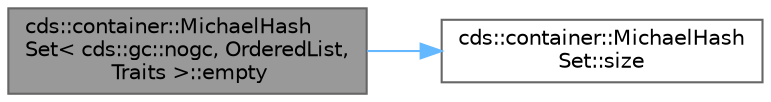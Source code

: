 digraph "cds::container::MichaelHashSet&lt; cds::gc::nogc, OrderedList, Traits &gt;::empty"
{
 // LATEX_PDF_SIZE
  bgcolor="transparent";
  edge [fontname=Helvetica,fontsize=10,labelfontname=Helvetica,labelfontsize=10];
  node [fontname=Helvetica,fontsize=10,shape=box,height=0.2,width=0.4];
  rankdir="LR";
  Node1 [id="Node000001",label="cds::container::MichaelHash\lSet\< cds::gc::nogc, OrderedList,\l Traits \>::empty",height=0.2,width=0.4,color="gray40", fillcolor="grey60", style="filled", fontcolor="black",tooltip="Checks if the set is empty"];
  Node1 -> Node2 [id="edge1_Node000001_Node000002",color="steelblue1",style="solid",tooltip=" "];
  Node2 [id="Node000002",label="cds::container::MichaelHash\lSet::size",height=0.2,width=0.4,color="grey40", fillcolor="white", style="filled",URL="$classcds_1_1container_1_1_michael_hash_set.html#a27ac4a22e823280538b94f883ec1e769",tooltip="Returns item count in the set"];
}
